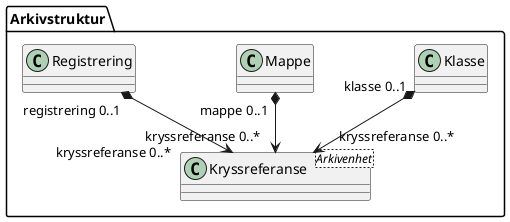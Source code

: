 @startuml
skinparam nodesep 100
class Arkivstruktur.Kryssreferanse <Arkivenhet> {
}
Arkivstruktur.Klasse "klasse 0..1" *--> "kryssreferanse 0..*" Arkivstruktur.Kryssreferanse
Arkivstruktur.Mappe "mappe 0..1" *--> "kryssreferanse 0..*" Arkivstruktur.Kryssreferanse
Arkivstruktur.Registrering "registrering 0..1" *--> "kryssreferanse 0..*" Arkivstruktur.Kryssreferanse
@enduml
